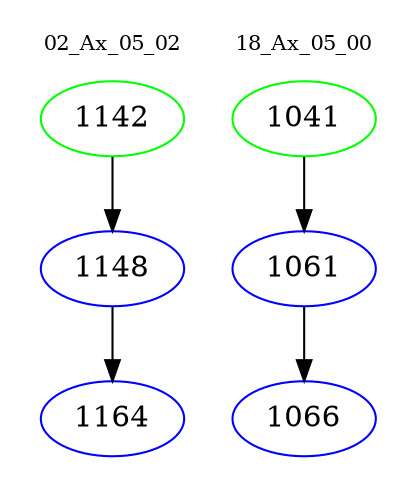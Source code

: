 digraph{
subgraph cluster_0 {
color = white
label = "02_Ax_05_02";
fontsize=10;
T0_1142 [label="1142", color="green"]
T0_1142 -> T0_1148 [color="black"]
T0_1148 [label="1148", color="blue"]
T0_1148 -> T0_1164 [color="black"]
T0_1164 [label="1164", color="blue"]
}
subgraph cluster_1 {
color = white
label = "18_Ax_05_00";
fontsize=10;
T1_1041 [label="1041", color="green"]
T1_1041 -> T1_1061 [color="black"]
T1_1061 [label="1061", color="blue"]
T1_1061 -> T1_1066 [color="black"]
T1_1066 [label="1066", color="blue"]
}
}
